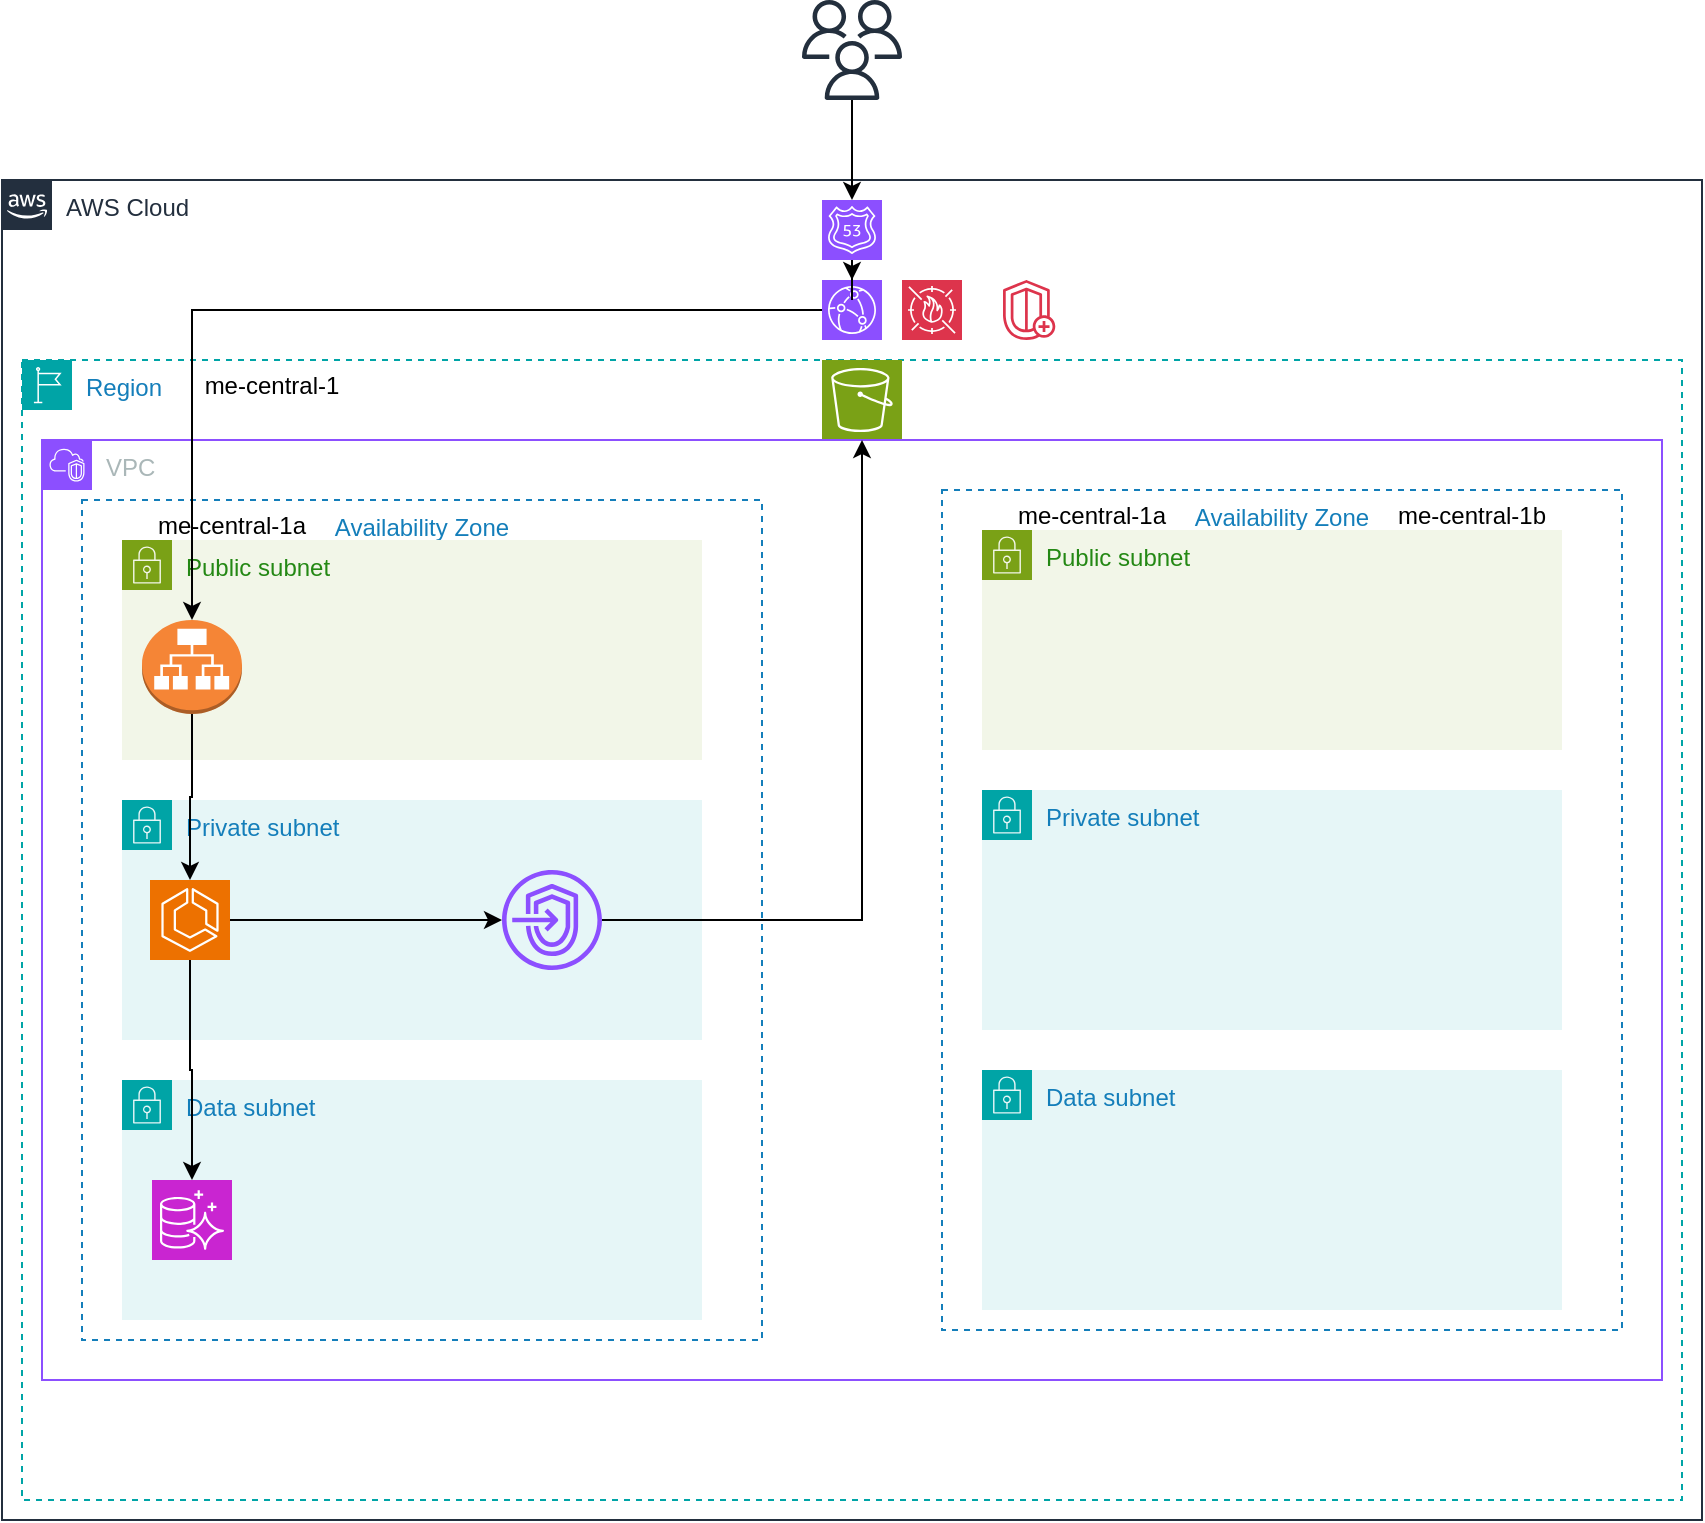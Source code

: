 <mxfile version="28.2.8">
  <diagram name="Page-1" id="UpN81aDYYnN6eFubDAG2">
    <mxGraphModel dx="854" dy="1545" grid="1" gridSize="10" guides="1" tooltips="1" connect="1" arrows="1" fold="1" page="1" pageScale="1" pageWidth="827" pageHeight="1169" math="0" shadow="0">
      <root>
        <mxCell id="0" />
        <mxCell id="1" parent="0" />
        <mxCell id="J9b9ffw1byCQ_syawlXo-1" value="AWS Cloud" style="points=[[0,0],[0.25,0],[0.5,0],[0.75,0],[1,0],[1,0.25],[1,0.5],[1,0.75],[1,1],[0.75,1],[0.5,1],[0.25,1],[0,1],[0,0.75],[0,0.5],[0,0.25]];outlineConnect=0;gradientColor=none;html=1;whiteSpace=wrap;fontSize=12;fontStyle=0;container=1;pointerEvents=0;collapsible=0;recursiveResize=0;shape=mxgraph.aws4.group;grIcon=mxgraph.aws4.group_aws_cloud_alt;strokeColor=#232F3E;fillColor=none;verticalAlign=top;align=left;spacingLeft=30;fontColor=#232F3E;dashed=0;" parent="1" vertex="1">
          <mxGeometry x="300" y="-330" width="850" height="670" as="geometry" />
        </mxCell>
        <mxCell id="J9b9ffw1byCQ_syawlXo-26" value="Region" style="points=[[0,0],[0.25,0],[0.5,0],[0.75,0],[1,0],[1,0.25],[1,0.5],[1,0.75],[1,1],[0.75,1],[0.5,1],[0.25,1],[0,1],[0,0.75],[0,0.5],[0,0.25]];outlineConnect=0;gradientColor=none;html=1;whiteSpace=wrap;fontSize=12;fontStyle=0;container=1;pointerEvents=0;collapsible=0;recursiveResize=0;shape=mxgraph.aws4.group;grIcon=mxgraph.aws4.group_region;strokeColor=#00A4A6;fillColor=none;verticalAlign=top;align=left;spacingLeft=30;fontColor=#147EBA;dashed=1;" parent="J9b9ffw1byCQ_syawlXo-1" vertex="1">
          <mxGeometry x="10" y="90" width="830" height="570" as="geometry" />
        </mxCell>
        <mxCell id="J9b9ffw1byCQ_syawlXo-59" value="me-central-1&lt;div&gt;&lt;br&gt;&lt;/div&gt;" style="text;html=1;whiteSpace=wrap;strokeColor=none;fillColor=none;align=center;verticalAlign=middle;rounded=0;" parent="J9b9ffw1byCQ_syawlXo-26" vertex="1">
          <mxGeometry x="70" y="10" width="110" height="20" as="geometry" />
        </mxCell>
        <mxCell id="RQcEq1DR51hOP8zT2-xa-39" value="" style="sketch=0;points=[[0,0,0],[0.25,0,0],[0.5,0,0],[0.75,0,0],[1,0,0],[0,1,0],[0.25,1,0],[0.5,1,0],[0.75,1,0],[1,1,0],[0,0.25,0],[0,0.5,0],[0,0.75,0],[1,0.25,0],[1,0.5,0],[1,0.75,0]];outlineConnect=0;fontColor=#232F3E;fillColor=#7AA116;strokeColor=#ffffff;dashed=0;verticalLabelPosition=bottom;verticalAlign=top;align=center;html=1;fontSize=12;fontStyle=0;aspect=fixed;shape=mxgraph.aws4.resourceIcon;resIcon=mxgraph.aws4.s3;" vertex="1" parent="J9b9ffw1byCQ_syawlXo-26">
          <mxGeometry x="400" width="40" height="40" as="geometry" />
        </mxCell>
        <mxCell id="RQcEq1DR51hOP8zT2-xa-20" value="" style="sketch=0;points=[[0,0,0],[0.25,0,0],[0.5,0,0],[0.75,0,0],[1,0,0],[0,1,0],[0.25,1,0],[0.5,1,0],[0.75,1,0],[1,1,0],[0,0.25,0],[0,0.5,0],[0,0.75,0],[1,0.25,0],[1,0.5,0],[1,0.75,0]];outlineConnect=0;fontColor=#232F3E;fillColor=#8C4FFF;strokeColor=#ffffff;dashed=0;verticalLabelPosition=bottom;verticalAlign=top;align=center;html=1;fontSize=12;fontStyle=0;aspect=fixed;shape=mxgraph.aws4.resourceIcon;resIcon=mxgraph.aws4.cloudfront;" vertex="1" parent="J9b9ffw1byCQ_syawlXo-1">
          <mxGeometry x="410" y="50" width="30" height="30" as="geometry" />
        </mxCell>
        <mxCell id="RQcEq1DR51hOP8zT2-xa-21" value="" style="sketch=0;points=[[0,0,0],[0.25,0,0],[0.5,0,0],[0.75,0,0],[1,0,0],[0,1,0],[0.25,1,0],[0.5,1,0],[0.75,1,0],[1,1,0],[0,0.25,0],[0,0.5,0],[0,0.75,0],[1,0.25,0],[1,0.5,0],[1,0.75,0]];outlineConnect=0;fontColor=#232F3E;fillColor=#DD344C;strokeColor=#ffffff;dashed=0;verticalLabelPosition=bottom;verticalAlign=top;align=center;html=1;fontSize=12;fontStyle=0;aspect=fixed;shape=mxgraph.aws4.resourceIcon;resIcon=mxgraph.aws4.waf;" vertex="1" parent="J9b9ffw1byCQ_syawlXo-1">
          <mxGeometry x="450" y="50" width="30" height="30" as="geometry" />
        </mxCell>
        <mxCell id="RQcEq1DR51hOP8zT2-xa-23" value="" style="sketch=0;outlineConnect=0;fontColor=#232F3E;gradientColor=none;fillColor=#DD344C;strokeColor=none;dashed=0;verticalLabelPosition=bottom;verticalAlign=top;align=center;html=1;fontSize=12;fontStyle=0;aspect=fixed;pointerEvents=1;shape=mxgraph.aws4.shield_shield_advanced;" vertex="1" parent="J9b9ffw1byCQ_syawlXo-1">
          <mxGeometry x="500" y="50" width="26.92" height="30" as="geometry" />
        </mxCell>
        <mxCell id="RQcEq1DR51hOP8zT2-xa-32" style="edgeStyle=orthogonalEdgeStyle;rounded=0;orthogonalLoop=1;jettySize=auto;html=1;" edge="1" parent="J9b9ffw1byCQ_syawlXo-1" source="RQcEq1DR51hOP8zT2-xa-25" target="RQcEq1DR51hOP8zT2-xa-20">
          <mxGeometry relative="1" as="geometry" />
        </mxCell>
        <mxCell id="RQcEq1DR51hOP8zT2-xa-25" value="" style="sketch=0;points=[[0,0,0],[0.25,0,0],[0.5,0,0],[0.75,0,0],[1,0,0],[0,1,0],[0.25,1,0],[0.5,1,0],[0.75,1,0],[1,1,0],[0,0.25,0],[0,0.5,0],[0,0.75,0],[1,0.25,0],[1,0.5,0],[1,0.75,0]];outlineConnect=0;fontColor=#232F3E;fillColor=#8C4FFF;strokeColor=#ffffff;dashed=0;verticalLabelPosition=bottom;verticalAlign=top;align=center;html=1;fontSize=12;fontStyle=0;aspect=fixed;shape=mxgraph.aws4.resourceIcon;resIcon=mxgraph.aws4.route_53;" vertex="1" parent="J9b9ffw1byCQ_syawlXo-1">
          <mxGeometry x="410" y="10" width="30" height="30" as="geometry" />
        </mxCell>
        <mxCell id="RQcEq1DR51hOP8zT2-xa-17" value="VPC" style="points=[[0,0],[0.25,0],[0.5,0],[0.75,0],[1,0],[1,0.25],[1,0.5],[1,0.75],[1,1],[0.75,1],[0.5,1],[0.25,1],[0,1],[0,0.75],[0,0.5],[0,0.25]];outlineConnect=0;gradientColor=none;html=1;whiteSpace=wrap;fontSize=12;fontStyle=0;container=1;pointerEvents=0;collapsible=0;recursiveResize=0;shape=mxgraph.aws4.group;grIcon=mxgraph.aws4.group_vpc2;strokeColor=#8C4FFF;fillColor=none;verticalAlign=top;align=left;spacingLeft=30;fontColor=#AAB7B8;dashed=0;" vertex="1" parent="1">
          <mxGeometry x="320" y="-200" width="810" height="470" as="geometry" />
        </mxCell>
        <mxCell id="RQcEq1DR51hOP8zT2-xa-3" value="Availability Zone" style="fillColor=none;strokeColor=#147EBA;dashed=1;verticalAlign=top;fontStyle=0;fontColor=#147EBA;whiteSpace=wrap;html=1;" vertex="1" parent="RQcEq1DR51hOP8zT2-xa-17">
          <mxGeometry x="20" y="30" width="340" height="420" as="geometry" />
        </mxCell>
        <mxCell id="RQcEq1DR51hOP8zT2-xa-5" value="me-central-1a&lt;div&gt;&lt;br&gt;&lt;/div&gt;" style="text;html=1;whiteSpace=wrap;strokeColor=none;fillColor=none;align=center;verticalAlign=middle;rounded=0;" vertex="1" parent="RQcEq1DR51hOP8zT2-xa-17">
          <mxGeometry x="40" y="40" width="110" height="20" as="geometry" />
        </mxCell>
        <mxCell id="RQcEq1DR51hOP8zT2-xa-8" value="Private subnet" style="points=[[0,0],[0.25,0],[0.5,0],[0.75,0],[1,0],[1,0.25],[1,0.5],[1,0.75],[1,1],[0.75,1],[0.5,1],[0.25,1],[0,1],[0,0.75],[0,0.5],[0,0.25]];outlineConnect=0;gradientColor=none;html=1;whiteSpace=wrap;fontSize=12;fontStyle=0;container=1;pointerEvents=0;collapsible=0;recursiveResize=0;shape=mxgraph.aws4.group;grIcon=mxgraph.aws4.group_security_group;grStroke=0;strokeColor=#00A4A6;fillColor=#E6F6F7;verticalAlign=top;align=left;spacingLeft=30;fontColor=#147EBA;dashed=0;" vertex="1" parent="RQcEq1DR51hOP8zT2-xa-17">
          <mxGeometry x="40" y="180" width="290" height="120" as="geometry" />
        </mxCell>
        <mxCell id="RQcEq1DR51hOP8zT2-xa-34" value="" style="sketch=0;points=[[0,0,0],[0.25,0,0],[0.5,0,0],[0.75,0,0],[1,0,0],[0,1,0],[0.25,1,0],[0.5,1,0],[0.75,1,0],[1,1,0],[0,0.25,0],[0,0.5,0],[0,0.75,0],[1,0.25,0],[1,0.5,0],[1,0.75,0]];outlineConnect=0;fontColor=#232F3E;fillColor=#ED7100;strokeColor=#ffffff;dashed=0;verticalLabelPosition=bottom;verticalAlign=top;align=center;html=1;fontSize=12;fontStyle=0;aspect=fixed;shape=mxgraph.aws4.resourceIcon;resIcon=mxgraph.aws4.ecs;" vertex="1" parent="RQcEq1DR51hOP8zT2-xa-8">
          <mxGeometry x="14" y="40" width="40" height="40" as="geometry" />
        </mxCell>
        <mxCell id="RQcEq1DR51hOP8zT2-xa-7" value="Public subnet" style="points=[[0,0],[0.25,0],[0.5,0],[0.75,0],[1,0],[1,0.25],[1,0.5],[1,0.75],[1,1],[0.75,1],[0.5,1],[0.25,1],[0,1],[0,0.75],[0,0.5],[0,0.25]];outlineConnect=0;gradientColor=none;html=1;whiteSpace=wrap;fontSize=12;fontStyle=0;container=1;pointerEvents=0;collapsible=0;recursiveResize=0;shape=mxgraph.aws4.group;grIcon=mxgraph.aws4.group_security_group;grStroke=0;strokeColor=#7AA116;fillColor=#F2F6E8;verticalAlign=top;align=left;spacingLeft=30;fontColor=#248814;dashed=0;" vertex="1" parent="RQcEq1DR51hOP8zT2-xa-17">
          <mxGeometry x="40" y="50" width="290" height="110" as="geometry" />
        </mxCell>
        <mxCell id="RQcEq1DR51hOP8zT2-xa-10" value="Data subnet&lt;div&gt;&lt;br&gt;&lt;/div&gt;" style="points=[[0,0],[0.25,0],[0.5,0],[0.75,0],[1,0],[1,0.25],[1,0.5],[1,0.75],[1,1],[0.75,1],[0.5,1],[0.25,1],[0,1],[0,0.75],[0,0.5],[0,0.25]];outlineConnect=0;gradientColor=none;html=1;whiteSpace=wrap;fontSize=12;fontStyle=0;container=1;pointerEvents=0;collapsible=0;recursiveResize=0;shape=mxgraph.aws4.group;grIcon=mxgraph.aws4.group_security_group;grStroke=0;strokeColor=#00A4A6;fillColor=#E6F6F7;verticalAlign=top;align=left;spacingLeft=30;fontColor=#147EBA;dashed=0;" vertex="1" parent="RQcEq1DR51hOP8zT2-xa-17">
          <mxGeometry x="40" y="320" width="290" height="120" as="geometry" />
        </mxCell>
        <mxCell id="RQcEq1DR51hOP8zT2-xa-38" value="" style="sketch=0;points=[[0,0,0],[0.25,0,0],[0.5,0,0],[0.75,0,0],[1,0,0],[0,1,0],[0.25,1,0],[0.5,1,0],[0.75,1,0],[1,1,0],[0,0.25,0],[0,0.5,0],[0,0.75,0],[1,0.25,0],[1,0.5,0],[1,0.75,0]];outlineConnect=0;fontColor=#232F3E;fillColor=#C925D1;strokeColor=#ffffff;dashed=0;verticalLabelPosition=bottom;verticalAlign=top;align=center;html=1;fontSize=12;fontStyle=0;aspect=fixed;shape=mxgraph.aws4.resourceIcon;resIcon=mxgraph.aws4.aurora;" vertex="1" parent="RQcEq1DR51hOP8zT2-xa-10">
          <mxGeometry x="15" y="50" width="40" height="40" as="geometry" />
        </mxCell>
        <mxCell id="RQcEq1DR51hOP8zT2-xa-6" value="me-central-1b&lt;div&gt;&lt;br&gt;&lt;/div&gt;" style="text;html=1;whiteSpace=wrap;strokeColor=none;fillColor=none;align=center;verticalAlign=middle;rounded=0;" vertex="1" parent="RQcEq1DR51hOP8zT2-xa-17">
          <mxGeometry x="660" y="35" width="110" height="20" as="geometry" />
        </mxCell>
        <mxCell id="RQcEq1DR51hOP8zT2-xa-11" value="Availability Zone" style="fillColor=none;strokeColor=#147EBA;dashed=1;verticalAlign=top;fontStyle=0;fontColor=#147EBA;whiteSpace=wrap;html=1;" vertex="1" parent="RQcEq1DR51hOP8zT2-xa-17">
          <mxGeometry x="450" y="25" width="340" height="420" as="geometry" />
        </mxCell>
        <mxCell id="RQcEq1DR51hOP8zT2-xa-12" value="me-central-1a&lt;div&gt;&lt;br&gt;&lt;/div&gt;" style="text;html=1;whiteSpace=wrap;strokeColor=none;fillColor=none;align=center;verticalAlign=middle;rounded=0;" vertex="1" parent="RQcEq1DR51hOP8zT2-xa-17">
          <mxGeometry x="470" y="35" width="110" height="20" as="geometry" />
        </mxCell>
        <mxCell id="RQcEq1DR51hOP8zT2-xa-13" value="Private subnet" style="points=[[0,0],[0.25,0],[0.5,0],[0.75,0],[1,0],[1,0.25],[1,0.5],[1,0.75],[1,1],[0.75,1],[0.5,1],[0.25,1],[0,1],[0,0.75],[0,0.5],[0,0.25]];outlineConnect=0;gradientColor=none;html=1;whiteSpace=wrap;fontSize=12;fontStyle=0;container=1;pointerEvents=0;collapsible=0;recursiveResize=0;shape=mxgraph.aws4.group;grIcon=mxgraph.aws4.group_security_group;grStroke=0;strokeColor=#00A4A6;fillColor=#E6F6F7;verticalAlign=top;align=left;spacingLeft=30;fontColor=#147EBA;dashed=0;" vertex="1" parent="RQcEq1DR51hOP8zT2-xa-17">
          <mxGeometry x="470" y="175" width="290" height="120" as="geometry" />
        </mxCell>
        <mxCell id="RQcEq1DR51hOP8zT2-xa-14" value="Public subnet" style="points=[[0,0],[0.25,0],[0.5,0],[0.75,0],[1,0],[1,0.25],[1,0.5],[1,0.75],[1,1],[0.75,1],[0.5,1],[0.25,1],[0,1],[0,0.75],[0,0.5],[0,0.25]];outlineConnect=0;gradientColor=none;html=1;whiteSpace=wrap;fontSize=12;fontStyle=0;container=1;pointerEvents=0;collapsible=0;recursiveResize=0;shape=mxgraph.aws4.group;grIcon=mxgraph.aws4.group_security_group;grStroke=0;strokeColor=#7AA116;fillColor=#F2F6E8;verticalAlign=top;align=left;spacingLeft=30;fontColor=#248814;dashed=0;" vertex="1" parent="RQcEq1DR51hOP8zT2-xa-17">
          <mxGeometry x="470" y="45" width="290" height="110" as="geometry" />
        </mxCell>
        <mxCell id="RQcEq1DR51hOP8zT2-xa-15" value="Data subnet&lt;div&gt;&lt;br&gt;&lt;/div&gt;" style="points=[[0,0],[0.25,0],[0.5,0],[0.75,0],[1,0],[1,0.25],[1,0.5],[1,0.75],[1,1],[0.75,1],[0.5,1],[0.25,1],[0,1],[0,0.75],[0,0.5],[0,0.25]];outlineConnect=0;gradientColor=none;html=1;whiteSpace=wrap;fontSize=12;fontStyle=0;container=1;pointerEvents=0;collapsible=0;recursiveResize=0;shape=mxgraph.aws4.group;grIcon=mxgraph.aws4.group_security_group;grStroke=0;strokeColor=#00A4A6;fillColor=#E6F6F7;verticalAlign=top;align=left;spacingLeft=30;fontColor=#147EBA;dashed=0;" vertex="1" parent="RQcEq1DR51hOP8zT2-xa-17">
          <mxGeometry x="470" y="315" width="290" height="120" as="geometry" />
        </mxCell>
        <mxCell id="RQcEq1DR51hOP8zT2-xa-37" value="" style="outlineConnect=0;dashed=0;verticalLabelPosition=bottom;verticalAlign=top;align=center;html=1;shape=mxgraph.aws3.application_load_balancer;fillColor=#F58536;gradientColor=none;" vertex="1" parent="RQcEq1DR51hOP8zT2-xa-17">
          <mxGeometry x="50" y="90" width="50" height="47" as="geometry" />
        </mxCell>
        <mxCell id="RQcEq1DR51hOP8zT2-xa-44" style="edgeStyle=orthogonalEdgeStyle;rounded=0;orthogonalLoop=1;jettySize=auto;html=1;entryX=0.5;entryY=0;entryDx=0;entryDy=0;entryPerimeter=0;" edge="1" parent="RQcEq1DR51hOP8zT2-xa-17" source="RQcEq1DR51hOP8zT2-xa-37" target="RQcEq1DR51hOP8zT2-xa-34">
          <mxGeometry relative="1" as="geometry" />
        </mxCell>
        <mxCell id="RQcEq1DR51hOP8zT2-xa-45" value="" style="sketch=0;outlineConnect=0;fontColor=#232F3E;gradientColor=none;fillColor=#8C4FFF;strokeColor=none;dashed=0;verticalLabelPosition=bottom;verticalAlign=top;align=center;html=1;fontSize=12;fontStyle=0;aspect=fixed;pointerEvents=1;shape=mxgraph.aws4.endpoints;" vertex="1" parent="RQcEq1DR51hOP8zT2-xa-17">
          <mxGeometry x="230" y="215" width="50" height="50" as="geometry" />
        </mxCell>
        <mxCell id="RQcEq1DR51hOP8zT2-xa-46" value="" style="edgeStyle=orthogonalEdgeStyle;rounded=0;orthogonalLoop=1;jettySize=auto;html=1;" edge="1" parent="RQcEq1DR51hOP8zT2-xa-17" source="RQcEq1DR51hOP8zT2-xa-34" target="RQcEq1DR51hOP8zT2-xa-38">
          <mxGeometry relative="1" as="geometry" />
        </mxCell>
        <mxCell id="RQcEq1DR51hOP8zT2-xa-47" style="edgeStyle=orthogonalEdgeStyle;rounded=0;orthogonalLoop=1;jettySize=auto;html=1;" edge="1" parent="RQcEq1DR51hOP8zT2-xa-17" source="RQcEq1DR51hOP8zT2-xa-34" target="RQcEq1DR51hOP8zT2-xa-45">
          <mxGeometry relative="1" as="geometry" />
        </mxCell>
        <mxCell id="RQcEq1DR51hOP8zT2-xa-30" value="" style="edgeStyle=orthogonalEdgeStyle;rounded=0;orthogonalLoop=1;jettySize=auto;html=1;" edge="1" parent="1" source="RQcEq1DR51hOP8zT2-xa-26" target="RQcEq1DR51hOP8zT2-xa-25">
          <mxGeometry relative="1" as="geometry" />
        </mxCell>
        <mxCell id="RQcEq1DR51hOP8zT2-xa-26" value="" style="sketch=0;outlineConnect=0;fontColor=#232F3E;gradientColor=none;fillColor=#232F3D;strokeColor=none;dashed=0;verticalLabelPosition=bottom;verticalAlign=top;align=center;html=1;fontSize=12;fontStyle=0;aspect=fixed;pointerEvents=1;shape=mxgraph.aws4.users;" vertex="1" parent="1">
          <mxGeometry x="700" y="-420" width="50" height="50" as="geometry" />
        </mxCell>
        <mxCell id="RQcEq1DR51hOP8zT2-xa-42" style="edgeStyle=orthogonalEdgeStyle;rounded=0;orthogonalLoop=1;jettySize=auto;html=1;" edge="1" parent="1" source="RQcEq1DR51hOP8zT2-xa-20" target="RQcEq1DR51hOP8zT2-xa-37">
          <mxGeometry relative="1" as="geometry" />
        </mxCell>
        <mxCell id="RQcEq1DR51hOP8zT2-xa-49" style="edgeStyle=orthogonalEdgeStyle;rounded=0;orthogonalLoop=1;jettySize=auto;html=1;" edge="1" parent="1" source="RQcEq1DR51hOP8zT2-xa-45" target="RQcEq1DR51hOP8zT2-xa-39">
          <mxGeometry relative="1" as="geometry" />
        </mxCell>
      </root>
    </mxGraphModel>
  </diagram>
</mxfile>
